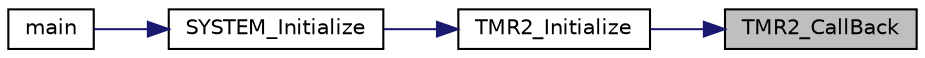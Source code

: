 digraph "TMR2_CallBack"
{
 // LATEX_PDF_SIZE
  edge [fontname="Helvetica",fontsize="10",labelfontname="Helvetica",labelfontsize="10"];
  node [fontname="Helvetica",fontsize="10",shape=record];
  rankdir="RL";
  Node1 [label="TMR2_CallBack",height=0.2,width=0.4,color="black", fillcolor="grey75", style="filled", fontcolor="black",tooltip=" "];
  Node1 -> Node2 [dir="back",color="midnightblue",fontsize="10",style="solid"];
  Node2 [label="TMR2_Initialize",height=0.2,width=0.4,color="black", fillcolor="white", style="filled",URL="$tmr2_8c.html#a46c13c9255379e99c10240229a145d37",tooltip=" "];
  Node2 -> Node3 [dir="back",color="midnightblue",fontsize="10",style="solid"];
  Node3 [label="SYSTEM_Initialize",height=0.2,width=0.4,color="black", fillcolor="white", style="filled",URL="$system_8c.html#a5e8391114a0cf91ac20002be25e3d352",tooltip=" "];
  Node3 -> Node4 [dir="back",color="midnightblue",fontsize="10",style="solid"];
  Node4 [label="main",height=0.2,width=0.4,color="black", fillcolor="white", style="filled",URL="$main_8c.html#a840291bc02cba5474a4cb46a9b9566fe",tooltip=" "];
}
